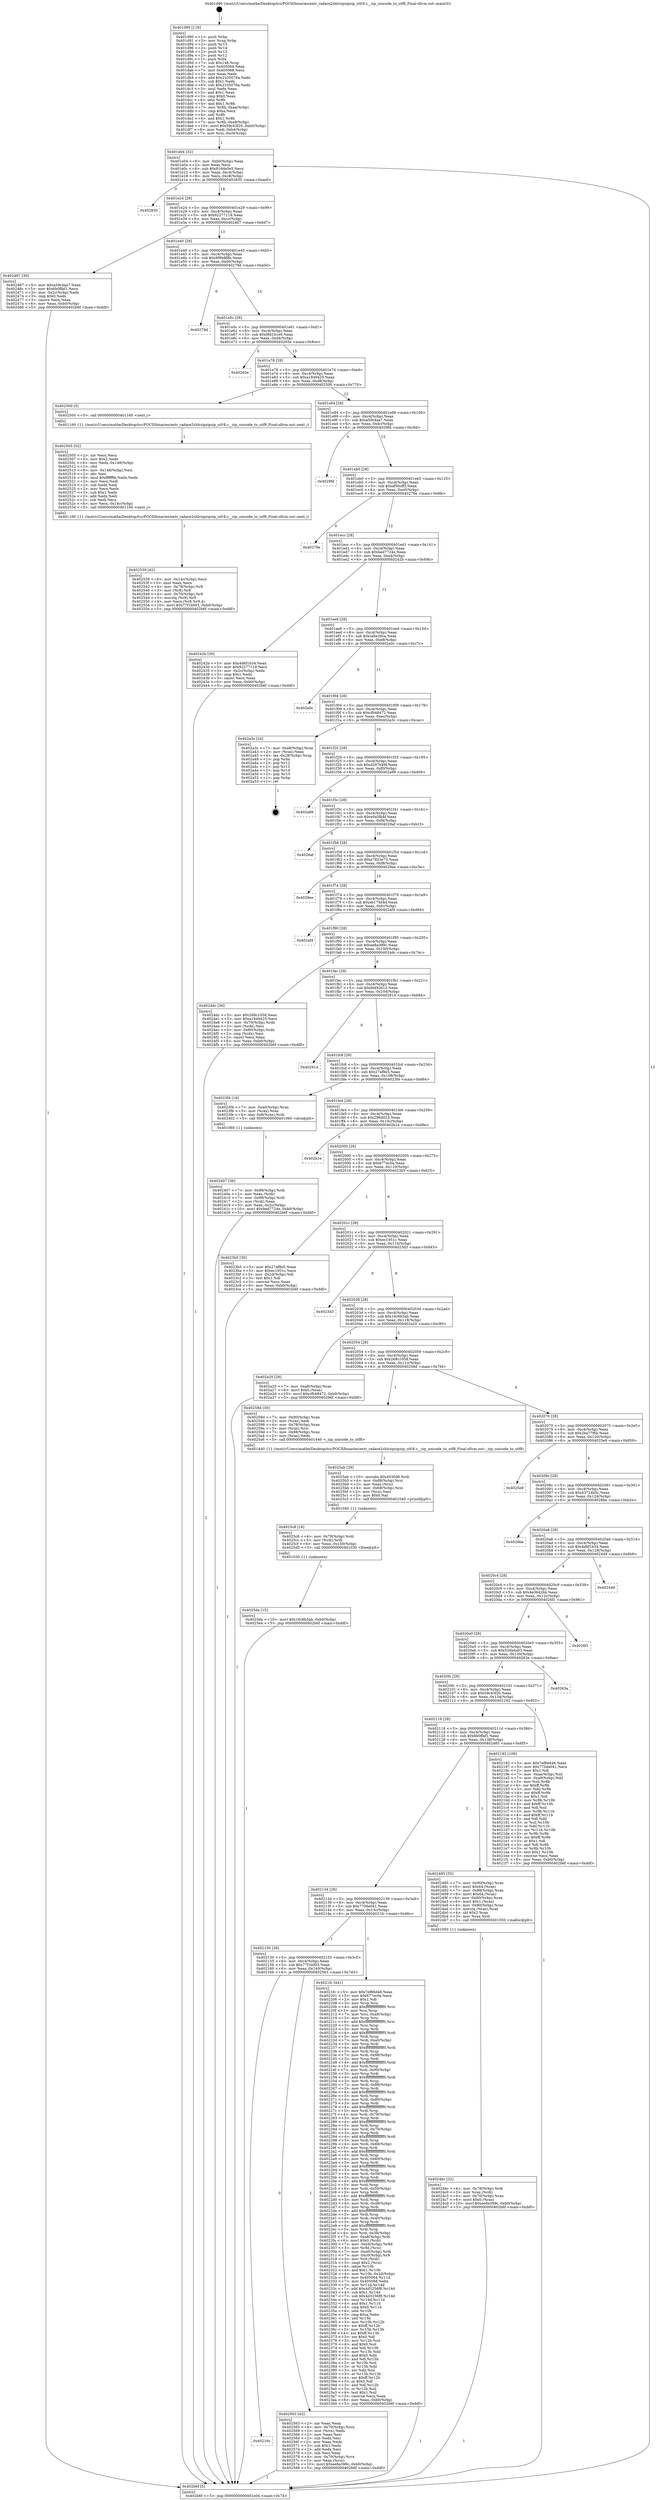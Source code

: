 digraph "0x401d90" {
  label = "0x401d90 (/mnt/c/Users/mathe/Desktop/tcc/POCII/binaries/extr_radare2shlrzipzipzip_utf-8.c__zip_unicode_to_utf8_Final-ollvm.out::main(0))"
  labelloc = "t"
  node[shape=record]

  Entry [label="",width=0.3,height=0.3,shape=circle,fillcolor=black,style=filled]
  "0x401e04" [label="{
     0x401e04 [32]\l
     | [instrs]\l
     &nbsp;&nbsp;0x401e04 \<+6\>: mov -0xb0(%rbp),%eax\l
     &nbsp;&nbsp;0x401e0a \<+2\>: mov %eax,%ecx\l
     &nbsp;&nbsp;0x401e0c \<+6\>: sub $0x816de5e5,%ecx\l
     &nbsp;&nbsp;0x401e12 \<+6\>: mov %eax,-0xc4(%rbp)\l
     &nbsp;&nbsp;0x401e18 \<+6\>: mov %ecx,-0xc8(%rbp)\l
     &nbsp;&nbsp;0x401e1e \<+6\>: je 0000000000402830 \<main+0xaa0\>\l
  }"]
  "0x402830" [label="{
     0x402830\l
  }", style=dashed]
  "0x401e24" [label="{
     0x401e24 [28]\l
     | [instrs]\l
     &nbsp;&nbsp;0x401e24 \<+5\>: jmp 0000000000401e29 \<main+0x99\>\l
     &nbsp;&nbsp;0x401e29 \<+6\>: mov -0xc4(%rbp),%eax\l
     &nbsp;&nbsp;0x401e2f \<+5\>: sub $0x92277119,%eax\l
     &nbsp;&nbsp;0x401e34 \<+6\>: mov %eax,-0xcc(%rbp)\l
     &nbsp;&nbsp;0x401e3a \<+6\>: je 0000000000402467 \<main+0x6d7\>\l
  }"]
  Exit [label="",width=0.3,height=0.3,shape=circle,fillcolor=black,style=filled,peripheries=2]
  "0x402467" [label="{
     0x402467 [30]\l
     | [instrs]\l
     &nbsp;&nbsp;0x402467 \<+5\>: mov $0xa59c4aa7,%eax\l
     &nbsp;&nbsp;0x40246c \<+5\>: mov $0x6b0ffaf1,%ecx\l
     &nbsp;&nbsp;0x402471 \<+3\>: mov -0x2c(%rbp),%edx\l
     &nbsp;&nbsp;0x402474 \<+3\>: cmp $0x0,%edx\l
     &nbsp;&nbsp;0x402477 \<+3\>: cmove %ecx,%eax\l
     &nbsp;&nbsp;0x40247a \<+6\>: mov %eax,-0xb0(%rbp)\l
     &nbsp;&nbsp;0x402480 \<+5\>: jmp 0000000000402b6f \<main+0xddf\>\l
  }"]
  "0x401e40" [label="{
     0x401e40 [28]\l
     | [instrs]\l
     &nbsp;&nbsp;0x401e40 \<+5\>: jmp 0000000000401e45 \<main+0xb5\>\l
     &nbsp;&nbsp;0x401e45 \<+6\>: mov -0xc4(%rbp),%eax\l
     &nbsp;&nbsp;0x401e4b \<+5\>: sub $0x9f9b8f8b,%eax\l
     &nbsp;&nbsp;0x401e50 \<+6\>: mov %eax,-0xd0(%rbp)\l
     &nbsp;&nbsp;0x401e56 \<+6\>: je 000000000040279d \<main+0xa0d\>\l
  }"]
  "0x4025da" [label="{
     0x4025da [15]\l
     | [instrs]\l
     &nbsp;&nbsp;0x4025da \<+10\>: movl $0x16c6b5ab,-0xb0(%rbp)\l
     &nbsp;&nbsp;0x4025e4 \<+5\>: jmp 0000000000402b6f \<main+0xddf\>\l
  }"]
  "0x40279d" [label="{
     0x40279d\l
  }", style=dashed]
  "0x401e5c" [label="{
     0x401e5c [28]\l
     | [instrs]\l
     &nbsp;&nbsp;0x401e5c \<+5\>: jmp 0000000000401e61 \<main+0xd1\>\l
     &nbsp;&nbsp;0x401e61 \<+6\>: mov -0xc4(%rbp),%eax\l
     &nbsp;&nbsp;0x401e67 \<+5\>: sub $0x9fd1b1e0,%eax\l
     &nbsp;&nbsp;0x401e6c \<+6\>: mov %eax,-0xd4(%rbp)\l
     &nbsp;&nbsp;0x401e72 \<+6\>: je 000000000040265e \<main+0x8ce\>\l
  }"]
  "0x4025c8" [label="{
     0x4025c8 [18]\l
     | [instrs]\l
     &nbsp;&nbsp;0x4025c8 \<+4\>: mov -0x78(%rbp),%rdi\l
     &nbsp;&nbsp;0x4025cc \<+3\>: mov (%rdi),%rdi\l
     &nbsp;&nbsp;0x4025cf \<+6\>: mov %eax,-0x150(%rbp)\l
     &nbsp;&nbsp;0x4025d5 \<+5\>: call 0000000000401030 \<free@plt\>\l
     | [calls]\l
     &nbsp;&nbsp;0x401030 \{1\} (unknown)\l
  }"]
  "0x40265e" [label="{
     0x40265e\l
  }", style=dashed]
  "0x401e78" [label="{
     0x401e78 [28]\l
     | [instrs]\l
     &nbsp;&nbsp;0x401e78 \<+5\>: jmp 0000000000401e7d \<main+0xed\>\l
     &nbsp;&nbsp;0x401e7d \<+6\>: mov -0xc4(%rbp),%eax\l
     &nbsp;&nbsp;0x401e83 \<+5\>: sub $0xa1849425,%eax\l
     &nbsp;&nbsp;0x401e88 \<+6\>: mov %eax,-0xd8(%rbp)\l
     &nbsp;&nbsp;0x401e8e \<+6\>: je 0000000000402500 \<main+0x770\>\l
  }"]
  "0x4025ab" [label="{
     0x4025ab [29]\l
     | [instrs]\l
     &nbsp;&nbsp;0x4025ab \<+10\>: movabs $0x4030d6,%rdi\l
     &nbsp;&nbsp;0x4025b5 \<+4\>: mov -0x68(%rbp),%rsi\l
     &nbsp;&nbsp;0x4025b9 \<+2\>: mov %eax,(%rsi)\l
     &nbsp;&nbsp;0x4025bb \<+4\>: mov -0x68(%rbp),%rsi\l
     &nbsp;&nbsp;0x4025bf \<+2\>: mov (%rsi),%esi\l
     &nbsp;&nbsp;0x4025c1 \<+2\>: mov $0x0,%al\l
     &nbsp;&nbsp;0x4025c3 \<+5\>: call 0000000000401040 \<printf@plt\>\l
     | [calls]\l
     &nbsp;&nbsp;0x401040 \{1\} (unknown)\l
  }"]
  "0x402500" [label="{
     0x402500 [5]\l
     | [instrs]\l
     &nbsp;&nbsp;0x402500 \<+5\>: call 0000000000401160 \<next_i\>\l
     | [calls]\l
     &nbsp;&nbsp;0x401160 \{1\} (/mnt/c/Users/mathe/Desktop/tcc/POCII/binaries/extr_radare2shlrzipzipzip_utf-8.c__zip_unicode_to_utf8_Final-ollvm.out::next_i)\l
  }"]
  "0x401e94" [label="{
     0x401e94 [28]\l
     | [instrs]\l
     &nbsp;&nbsp;0x401e94 \<+5\>: jmp 0000000000401e99 \<main+0x109\>\l
     &nbsp;&nbsp;0x401e99 \<+6\>: mov -0xc4(%rbp),%eax\l
     &nbsp;&nbsp;0x401e9f \<+5\>: sub $0xa59c4aa7,%eax\l
     &nbsp;&nbsp;0x401ea4 \<+6\>: mov %eax,-0xdc(%rbp)\l
     &nbsp;&nbsp;0x401eaa \<+6\>: je 00000000004029fd \<main+0xc6d\>\l
  }"]
  "0x40216c" [label="{
     0x40216c\l
  }", style=dashed]
  "0x4029fd" [label="{
     0x4029fd\l
  }", style=dashed]
  "0x401eb0" [label="{
     0x401eb0 [28]\l
     | [instrs]\l
     &nbsp;&nbsp;0x401eb0 \<+5\>: jmp 0000000000401eb5 \<main+0x125\>\l
     &nbsp;&nbsp;0x401eb5 \<+6\>: mov -0xc4(%rbp),%eax\l
     &nbsp;&nbsp;0x401ebb \<+5\>: sub $0xaf5bcff3,%eax\l
     &nbsp;&nbsp;0x401ec0 \<+6\>: mov %eax,-0xe0(%rbp)\l
     &nbsp;&nbsp;0x401ec6 \<+6\>: je 000000000040278e \<main+0x9fe\>\l
  }"]
  "0x402563" [label="{
     0x402563 [42]\l
     | [instrs]\l
     &nbsp;&nbsp;0x402563 \<+2\>: xor %eax,%eax\l
     &nbsp;&nbsp;0x402565 \<+4\>: mov -0x70(%rbp),%rcx\l
     &nbsp;&nbsp;0x402569 \<+2\>: mov (%rcx),%edx\l
     &nbsp;&nbsp;0x40256b \<+2\>: mov %eax,%esi\l
     &nbsp;&nbsp;0x40256d \<+2\>: sub %edx,%esi\l
     &nbsp;&nbsp;0x40256f \<+2\>: mov %eax,%edx\l
     &nbsp;&nbsp;0x402571 \<+3\>: sub $0x1,%edx\l
     &nbsp;&nbsp;0x402574 \<+2\>: add %edx,%esi\l
     &nbsp;&nbsp;0x402576 \<+2\>: sub %esi,%eax\l
     &nbsp;&nbsp;0x402578 \<+4\>: mov -0x70(%rbp),%rcx\l
     &nbsp;&nbsp;0x40257c \<+2\>: mov %eax,(%rcx)\l
     &nbsp;&nbsp;0x40257e \<+10\>: movl $0xee8a399c,-0xb0(%rbp)\l
     &nbsp;&nbsp;0x402588 \<+5\>: jmp 0000000000402b6f \<main+0xddf\>\l
  }"]
  "0x40278e" [label="{
     0x40278e\l
  }", style=dashed]
  "0x401ecc" [label="{
     0x401ecc [28]\l
     | [instrs]\l
     &nbsp;&nbsp;0x401ecc \<+5\>: jmp 0000000000401ed1 \<main+0x141\>\l
     &nbsp;&nbsp;0x401ed1 \<+6\>: mov -0xc4(%rbp),%eax\l
     &nbsp;&nbsp;0x401ed7 \<+5\>: sub $0xbed7724e,%eax\l
     &nbsp;&nbsp;0x401edc \<+6\>: mov %eax,-0xe4(%rbp)\l
     &nbsp;&nbsp;0x401ee2 \<+6\>: je 000000000040242b \<main+0x69b\>\l
  }"]
  "0x402539" [label="{
     0x402539 [42]\l
     | [instrs]\l
     &nbsp;&nbsp;0x402539 \<+6\>: mov -0x14c(%rbp),%ecx\l
     &nbsp;&nbsp;0x40253f \<+3\>: imul %eax,%ecx\l
     &nbsp;&nbsp;0x402542 \<+4\>: mov -0x78(%rbp),%r8\l
     &nbsp;&nbsp;0x402546 \<+3\>: mov (%r8),%r8\l
     &nbsp;&nbsp;0x402549 \<+4\>: mov -0x70(%rbp),%r9\l
     &nbsp;&nbsp;0x40254d \<+3\>: movslq (%r9),%r9\l
     &nbsp;&nbsp;0x402550 \<+4\>: mov %ecx,(%r8,%r9,4)\l
     &nbsp;&nbsp;0x402554 \<+10\>: movl $0x77f1b003,-0xb0(%rbp)\l
     &nbsp;&nbsp;0x40255e \<+5\>: jmp 0000000000402b6f \<main+0xddf\>\l
  }"]
  "0x40242b" [label="{
     0x40242b [30]\l
     | [instrs]\l
     &nbsp;&nbsp;0x40242b \<+5\>: mov $0x4d6f1b34,%eax\l
     &nbsp;&nbsp;0x402430 \<+5\>: mov $0x92277119,%ecx\l
     &nbsp;&nbsp;0x402435 \<+3\>: mov -0x2c(%rbp),%edx\l
     &nbsp;&nbsp;0x402438 \<+3\>: cmp $0x1,%edx\l
     &nbsp;&nbsp;0x40243b \<+3\>: cmovl %ecx,%eax\l
     &nbsp;&nbsp;0x40243e \<+6\>: mov %eax,-0xb0(%rbp)\l
     &nbsp;&nbsp;0x402444 \<+5\>: jmp 0000000000402b6f \<main+0xddf\>\l
  }"]
  "0x401ee8" [label="{
     0x401ee8 [28]\l
     | [instrs]\l
     &nbsp;&nbsp;0x401ee8 \<+5\>: jmp 0000000000401eed \<main+0x15d\>\l
     &nbsp;&nbsp;0x401eed \<+6\>: mov -0xc4(%rbp),%eax\l
     &nbsp;&nbsp;0x401ef3 \<+5\>: sub $0xca6e29ca,%eax\l
     &nbsp;&nbsp;0x401ef8 \<+6\>: mov %eax,-0xe8(%rbp)\l
     &nbsp;&nbsp;0x401efe \<+6\>: je 0000000000402a0c \<main+0xc7c\>\l
  }"]
  "0x402505" [label="{
     0x402505 [52]\l
     | [instrs]\l
     &nbsp;&nbsp;0x402505 \<+2\>: xor %ecx,%ecx\l
     &nbsp;&nbsp;0x402507 \<+5\>: mov $0x2,%edx\l
     &nbsp;&nbsp;0x40250c \<+6\>: mov %edx,-0x148(%rbp)\l
     &nbsp;&nbsp;0x402512 \<+1\>: cltd\l
     &nbsp;&nbsp;0x402513 \<+6\>: mov -0x148(%rbp),%esi\l
     &nbsp;&nbsp;0x402519 \<+2\>: idiv %esi\l
     &nbsp;&nbsp;0x40251b \<+6\>: imul $0xfffffffe,%edx,%edx\l
     &nbsp;&nbsp;0x402521 \<+2\>: mov %ecx,%edi\l
     &nbsp;&nbsp;0x402523 \<+2\>: sub %edx,%edi\l
     &nbsp;&nbsp;0x402525 \<+2\>: mov %ecx,%edx\l
     &nbsp;&nbsp;0x402527 \<+3\>: sub $0x1,%edx\l
     &nbsp;&nbsp;0x40252a \<+2\>: add %edx,%edi\l
     &nbsp;&nbsp;0x40252c \<+2\>: sub %edi,%ecx\l
     &nbsp;&nbsp;0x40252e \<+6\>: mov %ecx,-0x14c(%rbp)\l
     &nbsp;&nbsp;0x402534 \<+5\>: call 0000000000401160 \<next_i\>\l
     | [calls]\l
     &nbsp;&nbsp;0x401160 \{1\} (/mnt/c/Users/mathe/Desktop/tcc/POCII/binaries/extr_radare2shlrzipzipzip_utf-8.c__zip_unicode_to_utf8_Final-ollvm.out::next_i)\l
  }"]
  "0x402a0c" [label="{
     0x402a0c\l
  }", style=dashed]
  "0x401f04" [label="{
     0x401f04 [28]\l
     | [instrs]\l
     &nbsp;&nbsp;0x401f04 \<+5\>: jmp 0000000000401f09 \<main+0x179\>\l
     &nbsp;&nbsp;0x401f09 \<+6\>: mov -0xc4(%rbp),%eax\l
     &nbsp;&nbsp;0x401f0f \<+5\>: sub $0xcfb48472,%eax\l
     &nbsp;&nbsp;0x401f14 \<+6\>: mov %eax,-0xec(%rbp)\l
     &nbsp;&nbsp;0x401f1a \<+6\>: je 0000000000402a3c \<main+0xcac\>\l
  }"]
  "0x4024bc" [label="{
     0x4024bc [32]\l
     | [instrs]\l
     &nbsp;&nbsp;0x4024bc \<+4\>: mov -0x78(%rbp),%rdi\l
     &nbsp;&nbsp;0x4024c0 \<+3\>: mov %rax,(%rdi)\l
     &nbsp;&nbsp;0x4024c3 \<+4\>: mov -0x70(%rbp),%rax\l
     &nbsp;&nbsp;0x4024c7 \<+6\>: movl $0x0,(%rax)\l
     &nbsp;&nbsp;0x4024cd \<+10\>: movl $0xee8a399c,-0xb0(%rbp)\l
     &nbsp;&nbsp;0x4024d7 \<+5\>: jmp 0000000000402b6f \<main+0xddf\>\l
  }"]
  "0x402a3c" [label="{
     0x402a3c [24]\l
     | [instrs]\l
     &nbsp;&nbsp;0x402a3c \<+7\>: mov -0xa8(%rbp),%rax\l
     &nbsp;&nbsp;0x402a43 \<+2\>: mov (%rax),%eax\l
     &nbsp;&nbsp;0x402a45 \<+4\>: lea -0x28(%rbp),%rsp\l
     &nbsp;&nbsp;0x402a49 \<+1\>: pop %rbx\l
     &nbsp;&nbsp;0x402a4a \<+2\>: pop %r12\l
     &nbsp;&nbsp;0x402a4c \<+2\>: pop %r13\l
     &nbsp;&nbsp;0x402a4e \<+2\>: pop %r14\l
     &nbsp;&nbsp;0x402a50 \<+2\>: pop %r15\l
     &nbsp;&nbsp;0x402a52 \<+1\>: pop %rbp\l
     &nbsp;&nbsp;0x402a53 \<+1\>: ret\l
  }"]
  "0x401f20" [label="{
     0x401f20 [28]\l
     | [instrs]\l
     &nbsp;&nbsp;0x401f20 \<+5\>: jmp 0000000000401f25 \<main+0x195\>\l
     &nbsp;&nbsp;0x401f25 \<+6\>: mov -0xc4(%rbp),%eax\l
     &nbsp;&nbsp;0x401f2b \<+5\>: sub $0xd297b49f,%eax\l
     &nbsp;&nbsp;0x401f30 \<+6\>: mov %eax,-0xf0(%rbp)\l
     &nbsp;&nbsp;0x401f36 \<+6\>: je 0000000000402a99 \<main+0xd09\>\l
  }"]
  "0x402407" [label="{
     0x402407 [36]\l
     | [instrs]\l
     &nbsp;&nbsp;0x402407 \<+7\>: mov -0x98(%rbp),%rdi\l
     &nbsp;&nbsp;0x40240e \<+2\>: mov %eax,(%rdi)\l
     &nbsp;&nbsp;0x402410 \<+7\>: mov -0x98(%rbp),%rdi\l
     &nbsp;&nbsp;0x402417 \<+2\>: mov (%rdi),%eax\l
     &nbsp;&nbsp;0x402419 \<+3\>: mov %eax,-0x2c(%rbp)\l
     &nbsp;&nbsp;0x40241c \<+10\>: movl $0xbed7724e,-0xb0(%rbp)\l
     &nbsp;&nbsp;0x402426 \<+5\>: jmp 0000000000402b6f \<main+0xddf\>\l
  }"]
  "0x402a99" [label="{
     0x402a99\l
  }", style=dashed]
  "0x401f3c" [label="{
     0x401f3c [28]\l
     | [instrs]\l
     &nbsp;&nbsp;0x401f3c \<+5\>: jmp 0000000000401f41 \<main+0x1b1\>\l
     &nbsp;&nbsp;0x401f41 \<+6\>: mov -0xc4(%rbp),%eax\l
     &nbsp;&nbsp;0x401f47 \<+5\>: sub $0xe0a5fb4f,%eax\l
     &nbsp;&nbsp;0x401f4c \<+6\>: mov %eax,-0xf4(%rbp)\l
     &nbsp;&nbsp;0x401f52 \<+6\>: je 00000000004028af \<main+0xb1f\>\l
  }"]
  "0x402150" [label="{
     0x402150 [28]\l
     | [instrs]\l
     &nbsp;&nbsp;0x402150 \<+5\>: jmp 0000000000402155 \<main+0x3c5\>\l
     &nbsp;&nbsp;0x402155 \<+6\>: mov -0xc4(%rbp),%eax\l
     &nbsp;&nbsp;0x40215b \<+5\>: sub $0x77f1b003,%eax\l
     &nbsp;&nbsp;0x402160 \<+6\>: mov %eax,-0x140(%rbp)\l
     &nbsp;&nbsp;0x402166 \<+6\>: je 0000000000402563 \<main+0x7d3\>\l
  }"]
  "0x4028af" [label="{
     0x4028af\l
  }", style=dashed]
  "0x401f58" [label="{
     0x401f58 [28]\l
     | [instrs]\l
     &nbsp;&nbsp;0x401f58 \<+5\>: jmp 0000000000401f5d \<main+0x1cd\>\l
     &nbsp;&nbsp;0x401f5d \<+6\>: mov -0xc4(%rbp),%eax\l
     &nbsp;&nbsp;0x401f63 \<+5\>: sub $0xe7823e73,%eax\l
     &nbsp;&nbsp;0x401f68 \<+6\>: mov %eax,-0xf8(%rbp)\l
     &nbsp;&nbsp;0x401f6e \<+6\>: je 00000000004029ee \<main+0xc5e\>\l
  }"]
  "0x4021fc" [label="{
     0x4021fc [441]\l
     | [instrs]\l
     &nbsp;&nbsp;0x4021fc \<+5\>: mov $0x7ef86d46,%eax\l
     &nbsp;&nbsp;0x402201 \<+5\>: mov $0x677ec0a,%ecx\l
     &nbsp;&nbsp;0x402206 \<+2\>: mov $0x1,%dl\l
     &nbsp;&nbsp;0x402208 \<+3\>: mov %rsp,%rsi\l
     &nbsp;&nbsp;0x40220b \<+4\>: add $0xfffffffffffffff0,%rsi\l
     &nbsp;&nbsp;0x40220f \<+3\>: mov %rsi,%rsp\l
     &nbsp;&nbsp;0x402212 \<+7\>: mov %rsi,-0xa8(%rbp)\l
     &nbsp;&nbsp;0x402219 \<+3\>: mov %rsp,%rsi\l
     &nbsp;&nbsp;0x40221c \<+4\>: add $0xfffffffffffffff0,%rsi\l
     &nbsp;&nbsp;0x402220 \<+3\>: mov %rsi,%rsp\l
     &nbsp;&nbsp;0x402223 \<+3\>: mov %rsp,%rdi\l
     &nbsp;&nbsp;0x402226 \<+4\>: add $0xfffffffffffffff0,%rdi\l
     &nbsp;&nbsp;0x40222a \<+3\>: mov %rdi,%rsp\l
     &nbsp;&nbsp;0x40222d \<+7\>: mov %rdi,-0xa0(%rbp)\l
     &nbsp;&nbsp;0x402234 \<+3\>: mov %rsp,%rdi\l
     &nbsp;&nbsp;0x402237 \<+4\>: add $0xfffffffffffffff0,%rdi\l
     &nbsp;&nbsp;0x40223b \<+3\>: mov %rdi,%rsp\l
     &nbsp;&nbsp;0x40223e \<+7\>: mov %rdi,-0x98(%rbp)\l
     &nbsp;&nbsp;0x402245 \<+3\>: mov %rsp,%rdi\l
     &nbsp;&nbsp;0x402248 \<+4\>: add $0xfffffffffffffff0,%rdi\l
     &nbsp;&nbsp;0x40224c \<+3\>: mov %rdi,%rsp\l
     &nbsp;&nbsp;0x40224f \<+7\>: mov %rdi,-0x90(%rbp)\l
     &nbsp;&nbsp;0x402256 \<+3\>: mov %rsp,%rdi\l
     &nbsp;&nbsp;0x402259 \<+4\>: add $0xfffffffffffffff0,%rdi\l
     &nbsp;&nbsp;0x40225d \<+3\>: mov %rdi,%rsp\l
     &nbsp;&nbsp;0x402260 \<+7\>: mov %rdi,-0x88(%rbp)\l
     &nbsp;&nbsp;0x402267 \<+3\>: mov %rsp,%rdi\l
     &nbsp;&nbsp;0x40226a \<+4\>: add $0xfffffffffffffff0,%rdi\l
     &nbsp;&nbsp;0x40226e \<+3\>: mov %rdi,%rsp\l
     &nbsp;&nbsp;0x402271 \<+4\>: mov %rdi,-0x80(%rbp)\l
     &nbsp;&nbsp;0x402275 \<+3\>: mov %rsp,%rdi\l
     &nbsp;&nbsp;0x402278 \<+4\>: add $0xfffffffffffffff0,%rdi\l
     &nbsp;&nbsp;0x40227c \<+3\>: mov %rdi,%rsp\l
     &nbsp;&nbsp;0x40227f \<+4\>: mov %rdi,-0x78(%rbp)\l
     &nbsp;&nbsp;0x402283 \<+3\>: mov %rsp,%rdi\l
     &nbsp;&nbsp;0x402286 \<+4\>: add $0xfffffffffffffff0,%rdi\l
     &nbsp;&nbsp;0x40228a \<+3\>: mov %rdi,%rsp\l
     &nbsp;&nbsp;0x40228d \<+4\>: mov %rdi,-0x70(%rbp)\l
     &nbsp;&nbsp;0x402291 \<+3\>: mov %rsp,%rdi\l
     &nbsp;&nbsp;0x402294 \<+4\>: add $0xfffffffffffffff0,%rdi\l
     &nbsp;&nbsp;0x402298 \<+3\>: mov %rdi,%rsp\l
     &nbsp;&nbsp;0x40229b \<+4\>: mov %rdi,-0x68(%rbp)\l
     &nbsp;&nbsp;0x40229f \<+3\>: mov %rsp,%rdi\l
     &nbsp;&nbsp;0x4022a2 \<+4\>: add $0xfffffffffffffff0,%rdi\l
     &nbsp;&nbsp;0x4022a6 \<+3\>: mov %rdi,%rsp\l
     &nbsp;&nbsp;0x4022a9 \<+4\>: mov %rdi,-0x60(%rbp)\l
     &nbsp;&nbsp;0x4022ad \<+3\>: mov %rsp,%rdi\l
     &nbsp;&nbsp;0x4022b0 \<+4\>: add $0xfffffffffffffff0,%rdi\l
     &nbsp;&nbsp;0x4022b4 \<+3\>: mov %rdi,%rsp\l
     &nbsp;&nbsp;0x4022b7 \<+4\>: mov %rdi,-0x58(%rbp)\l
     &nbsp;&nbsp;0x4022bb \<+3\>: mov %rsp,%rdi\l
     &nbsp;&nbsp;0x4022be \<+4\>: add $0xfffffffffffffff0,%rdi\l
     &nbsp;&nbsp;0x4022c2 \<+3\>: mov %rdi,%rsp\l
     &nbsp;&nbsp;0x4022c5 \<+4\>: mov %rdi,-0x50(%rbp)\l
     &nbsp;&nbsp;0x4022c9 \<+3\>: mov %rsp,%rdi\l
     &nbsp;&nbsp;0x4022cc \<+4\>: add $0xfffffffffffffff0,%rdi\l
     &nbsp;&nbsp;0x4022d0 \<+3\>: mov %rdi,%rsp\l
     &nbsp;&nbsp;0x4022d3 \<+4\>: mov %rdi,-0x48(%rbp)\l
     &nbsp;&nbsp;0x4022d7 \<+3\>: mov %rsp,%rdi\l
     &nbsp;&nbsp;0x4022da \<+4\>: add $0xfffffffffffffff0,%rdi\l
     &nbsp;&nbsp;0x4022de \<+3\>: mov %rdi,%rsp\l
     &nbsp;&nbsp;0x4022e1 \<+4\>: mov %rdi,-0x40(%rbp)\l
     &nbsp;&nbsp;0x4022e5 \<+3\>: mov %rsp,%rdi\l
     &nbsp;&nbsp;0x4022e8 \<+4\>: add $0xfffffffffffffff0,%rdi\l
     &nbsp;&nbsp;0x4022ec \<+3\>: mov %rdi,%rsp\l
     &nbsp;&nbsp;0x4022ef \<+4\>: mov %rdi,-0x38(%rbp)\l
     &nbsp;&nbsp;0x4022f3 \<+7\>: mov -0xa8(%rbp),%rdi\l
     &nbsp;&nbsp;0x4022fa \<+6\>: movl $0x0,(%rdi)\l
     &nbsp;&nbsp;0x402300 \<+7\>: mov -0xb4(%rbp),%r8d\l
     &nbsp;&nbsp;0x402307 \<+3\>: mov %r8d,(%rsi)\l
     &nbsp;&nbsp;0x40230a \<+7\>: mov -0xa0(%rbp),%rdi\l
     &nbsp;&nbsp;0x402311 \<+7\>: mov -0xc0(%rbp),%r9\l
     &nbsp;&nbsp;0x402318 \<+3\>: mov %r9,(%rdi)\l
     &nbsp;&nbsp;0x40231b \<+3\>: cmpl $0x2,(%rsi)\l
     &nbsp;&nbsp;0x40231e \<+4\>: setne %r10b\l
     &nbsp;&nbsp;0x402322 \<+4\>: and $0x1,%r10b\l
     &nbsp;&nbsp;0x402326 \<+4\>: mov %r10b,-0x2d(%rbp)\l
     &nbsp;&nbsp;0x40232a \<+8\>: mov 0x405064,%r11d\l
     &nbsp;&nbsp;0x402332 \<+7\>: mov 0x405068,%ebx\l
     &nbsp;&nbsp;0x402339 \<+3\>: mov %r11d,%r14d\l
     &nbsp;&nbsp;0x40233c \<+7\>: add $0x4d3256f8,%r14d\l
     &nbsp;&nbsp;0x402343 \<+4\>: sub $0x1,%r14d\l
     &nbsp;&nbsp;0x402347 \<+7\>: sub $0x4d3256f8,%r14d\l
     &nbsp;&nbsp;0x40234e \<+4\>: imul %r14d,%r11d\l
     &nbsp;&nbsp;0x402352 \<+4\>: and $0x1,%r11d\l
     &nbsp;&nbsp;0x402356 \<+4\>: cmp $0x0,%r11d\l
     &nbsp;&nbsp;0x40235a \<+4\>: sete %r10b\l
     &nbsp;&nbsp;0x40235e \<+3\>: cmp $0xa,%ebx\l
     &nbsp;&nbsp;0x402361 \<+4\>: setl %r15b\l
     &nbsp;&nbsp;0x402365 \<+3\>: mov %r10b,%r12b\l
     &nbsp;&nbsp;0x402368 \<+4\>: xor $0xff,%r12b\l
     &nbsp;&nbsp;0x40236c \<+3\>: mov %r15b,%r13b\l
     &nbsp;&nbsp;0x40236f \<+4\>: xor $0xff,%r13b\l
     &nbsp;&nbsp;0x402373 \<+3\>: xor $0x0,%dl\l
     &nbsp;&nbsp;0x402376 \<+3\>: mov %r12b,%sil\l
     &nbsp;&nbsp;0x402379 \<+4\>: and $0x0,%sil\l
     &nbsp;&nbsp;0x40237d \<+3\>: and %dl,%r10b\l
     &nbsp;&nbsp;0x402380 \<+3\>: mov %r13b,%dil\l
     &nbsp;&nbsp;0x402383 \<+4\>: and $0x0,%dil\l
     &nbsp;&nbsp;0x402387 \<+3\>: and %dl,%r15b\l
     &nbsp;&nbsp;0x40238a \<+3\>: or %r10b,%sil\l
     &nbsp;&nbsp;0x40238d \<+3\>: or %r15b,%dil\l
     &nbsp;&nbsp;0x402390 \<+3\>: xor %dil,%sil\l
     &nbsp;&nbsp;0x402393 \<+3\>: or %r13b,%r12b\l
     &nbsp;&nbsp;0x402396 \<+4\>: xor $0xff,%r12b\l
     &nbsp;&nbsp;0x40239a \<+3\>: or $0x0,%dl\l
     &nbsp;&nbsp;0x40239d \<+3\>: and %dl,%r12b\l
     &nbsp;&nbsp;0x4023a0 \<+3\>: or %r12b,%sil\l
     &nbsp;&nbsp;0x4023a3 \<+4\>: test $0x1,%sil\l
     &nbsp;&nbsp;0x4023a7 \<+3\>: cmovne %ecx,%eax\l
     &nbsp;&nbsp;0x4023aa \<+6\>: mov %eax,-0xb0(%rbp)\l
     &nbsp;&nbsp;0x4023b0 \<+5\>: jmp 0000000000402b6f \<main+0xddf\>\l
  }"]
  "0x4029ee" [label="{
     0x4029ee\l
  }", style=dashed]
  "0x401f74" [label="{
     0x401f74 [28]\l
     | [instrs]\l
     &nbsp;&nbsp;0x401f74 \<+5\>: jmp 0000000000401f79 \<main+0x1e9\>\l
     &nbsp;&nbsp;0x401f79 \<+6\>: mov -0xc4(%rbp),%eax\l
     &nbsp;&nbsp;0x401f7f \<+5\>: sub $0xeb175d4d,%eax\l
     &nbsp;&nbsp;0x401f84 \<+6\>: mov %eax,-0xfc(%rbp)\l
     &nbsp;&nbsp;0x401f8a \<+6\>: je 0000000000402af4 \<main+0xd64\>\l
  }"]
  "0x402134" [label="{
     0x402134 [28]\l
     | [instrs]\l
     &nbsp;&nbsp;0x402134 \<+5\>: jmp 0000000000402139 \<main+0x3a9\>\l
     &nbsp;&nbsp;0x402139 \<+6\>: mov -0xc4(%rbp),%eax\l
     &nbsp;&nbsp;0x40213f \<+5\>: sub $0x770de041,%eax\l
     &nbsp;&nbsp;0x402144 \<+6\>: mov %eax,-0x13c(%rbp)\l
     &nbsp;&nbsp;0x40214a \<+6\>: je 00000000004021fc \<main+0x46c\>\l
  }"]
  "0x402af4" [label="{
     0x402af4\l
  }", style=dashed]
  "0x401f90" [label="{
     0x401f90 [28]\l
     | [instrs]\l
     &nbsp;&nbsp;0x401f90 \<+5\>: jmp 0000000000401f95 \<main+0x205\>\l
     &nbsp;&nbsp;0x401f95 \<+6\>: mov -0xc4(%rbp),%eax\l
     &nbsp;&nbsp;0x401f9b \<+5\>: sub $0xee8a399c,%eax\l
     &nbsp;&nbsp;0x401fa0 \<+6\>: mov %eax,-0x100(%rbp)\l
     &nbsp;&nbsp;0x401fa6 \<+6\>: je 00000000004024dc \<main+0x74c\>\l
  }"]
  "0x402485" [label="{
     0x402485 [55]\l
     | [instrs]\l
     &nbsp;&nbsp;0x402485 \<+7\>: mov -0x90(%rbp),%rax\l
     &nbsp;&nbsp;0x40248c \<+6\>: movl $0x64,(%rax)\l
     &nbsp;&nbsp;0x402492 \<+7\>: mov -0x88(%rbp),%rax\l
     &nbsp;&nbsp;0x402499 \<+6\>: movl $0x64,(%rax)\l
     &nbsp;&nbsp;0x40249f \<+4\>: mov -0x80(%rbp),%rax\l
     &nbsp;&nbsp;0x4024a3 \<+6\>: movl $0x1,(%rax)\l
     &nbsp;&nbsp;0x4024a9 \<+4\>: mov -0x80(%rbp),%rax\l
     &nbsp;&nbsp;0x4024ad \<+3\>: movslq (%rax),%rax\l
     &nbsp;&nbsp;0x4024b0 \<+4\>: shl $0x2,%rax\l
     &nbsp;&nbsp;0x4024b4 \<+3\>: mov %rax,%rdi\l
     &nbsp;&nbsp;0x4024b7 \<+5\>: call 0000000000401050 \<malloc@plt\>\l
     | [calls]\l
     &nbsp;&nbsp;0x401050 \{1\} (unknown)\l
  }"]
  "0x4024dc" [label="{
     0x4024dc [36]\l
     | [instrs]\l
     &nbsp;&nbsp;0x4024dc \<+5\>: mov $0x268c1058,%eax\l
     &nbsp;&nbsp;0x4024e1 \<+5\>: mov $0xa1849425,%ecx\l
     &nbsp;&nbsp;0x4024e6 \<+4\>: mov -0x70(%rbp),%rdx\l
     &nbsp;&nbsp;0x4024ea \<+2\>: mov (%rdx),%esi\l
     &nbsp;&nbsp;0x4024ec \<+4\>: mov -0x80(%rbp),%rdx\l
     &nbsp;&nbsp;0x4024f0 \<+2\>: cmp (%rdx),%esi\l
     &nbsp;&nbsp;0x4024f2 \<+3\>: cmovl %ecx,%eax\l
     &nbsp;&nbsp;0x4024f5 \<+6\>: mov %eax,-0xb0(%rbp)\l
     &nbsp;&nbsp;0x4024fb \<+5\>: jmp 0000000000402b6f \<main+0xddf\>\l
  }"]
  "0x401fac" [label="{
     0x401fac [28]\l
     | [instrs]\l
     &nbsp;&nbsp;0x401fac \<+5\>: jmp 0000000000401fb1 \<main+0x221\>\l
     &nbsp;&nbsp;0x401fb1 \<+6\>: mov -0xc4(%rbp),%eax\l
     &nbsp;&nbsp;0x401fb7 \<+5\>: sub $0xfd492613,%eax\l
     &nbsp;&nbsp;0x401fbc \<+6\>: mov %eax,-0x104(%rbp)\l
     &nbsp;&nbsp;0x401fc2 \<+6\>: je 0000000000402914 \<main+0xb84\>\l
  }"]
  "0x401d90" [label="{
     0x401d90 [116]\l
     | [instrs]\l
     &nbsp;&nbsp;0x401d90 \<+1\>: push %rbp\l
     &nbsp;&nbsp;0x401d91 \<+3\>: mov %rsp,%rbp\l
     &nbsp;&nbsp;0x401d94 \<+2\>: push %r15\l
     &nbsp;&nbsp;0x401d96 \<+2\>: push %r14\l
     &nbsp;&nbsp;0x401d98 \<+2\>: push %r13\l
     &nbsp;&nbsp;0x401d9a \<+2\>: push %r12\l
     &nbsp;&nbsp;0x401d9c \<+1\>: push %rbx\l
     &nbsp;&nbsp;0x401d9d \<+7\>: sub $0x148,%rsp\l
     &nbsp;&nbsp;0x401da4 \<+7\>: mov 0x405064,%eax\l
     &nbsp;&nbsp;0x401dab \<+7\>: mov 0x405068,%ecx\l
     &nbsp;&nbsp;0x401db2 \<+2\>: mov %eax,%edx\l
     &nbsp;&nbsp;0x401db4 \<+6\>: add $0x2105076a,%edx\l
     &nbsp;&nbsp;0x401dba \<+3\>: sub $0x1,%edx\l
     &nbsp;&nbsp;0x401dbd \<+6\>: sub $0x2105076a,%edx\l
     &nbsp;&nbsp;0x401dc3 \<+3\>: imul %edx,%eax\l
     &nbsp;&nbsp;0x401dc6 \<+3\>: and $0x1,%eax\l
     &nbsp;&nbsp;0x401dc9 \<+3\>: cmp $0x0,%eax\l
     &nbsp;&nbsp;0x401dcc \<+4\>: sete %r8b\l
     &nbsp;&nbsp;0x401dd0 \<+4\>: and $0x1,%r8b\l
     &nbsp;&nbsp;0x401dd4 \<+7\>: mov %r8b,-0xaa(%rbp)\l
     &nbsp;&nbsp;0x401ddb \<+3\>: cmp $0xa,%ecx\l
     &nbsp;&nbsp;0x401dde \<+4\>: setl %r8b\l
     &nbsp;&nbsp;0x401de2 \<+4\>: and $0x1,%r8b\l
     &nbsp;&nbsp;0x401de6 \<+7\>: mov %r8b,-0xa9(%rbp)\l
     &nbsp;&nbsp;0x401ded \<+10\>: movl $0x59c43f20,-0xb0(%rbp)\l
     &nbsp;&nbsp;0x401df7 \<+6\>: mov %edi,-0xb4(%rbp)\l
     &nbsp;&nbsp;0x401dfd \<+7\>: mov %rsi,-0xc0(%rbp)\l
  }"]
  "0x402914" [label="{
     0x402914\l
  }", style=dashed]
  "0x401fc8" [label="{
     0x401fc8 [28]\l
     | [instrs]\l
     &nbsp;&nbsp;0x401fc8 \<+5\>: jmp 0000000000401fcd \<main+0x23d\>\l
     &nbsp;&nbsp;0x401fcd \<+6\>: mov -0xc4(%rbp),%eax\l
     &nbsp;&nbsp;0x401fd3 \<+5\>: sub $0x27af8e5,%eax\l
     &nbsp;&nbsp;0x401fd8 \<+6\>: mov %eax,-0x108(%rbp)\l
     &nbsp;&nbsp;0x401fde \<+6\>: je 00000000004023f4 \<main+0x664\>\l
  }"]
  "0x402b6f" [label="{
     0x402b6f [5]\l
     | [instrs]\l
     &nbsp;&nbsp;0x402b6f \<+5\>: jmp 0000000000401e04 \<main+0x74\>\l
  }"]
  "0x4023f4" [label="{
     0x4023f4 [19]\l
     | [instrs]\l
     &nbsp;&nbsp;0x4023f4 \<+7\>: mov -0xa0(%rbp),%rax\l
     &nbsp;&nbsp;0x4023fb \<+3\>: mov (%rax),%rax\l
     &nbsp;&nbsp;0x4023fe \<+4\>: mov 0x8(%rax),%rdi\l
     &nbsp;&nbsp;0x402402 \<+5\>: call 0000000000401060 \<atoi@plt\>\l
     | [calls]\l
     &nbsp;&nbsp;0x401060 \{1\} (unknown)\l
  }"]
  "0x401fe4" [label="{
     0x401fe4 [28]\l
     | [instrs]\l
     &nbsp;&nbsp;0x401fe4 \<+5\>: jmp 0000000000401fe9 \<main+0x259\>\l
     &nbsp;&nbsp;0x401fe9 \<+6\>: mov -0xc4(%rbp),%eax\l
     &nbsp;&nbsp;0x401fef \<+5\>: sub $0x296d023,%eax\l
     &nbsp;&nbsp;0x401ff4 \<+6\>: mov %eax,-0x10c(%rbp)\l
     &nbsp;&nbsp;0x401ffa \<+6\>: je 0000000000402b1e \<main+0xd8e\>\l
  }"]
  "0x402118" [label="{
     0x402118 [28]\l
     | [instrs]\l
     &nbsp;&nbsp;0x402118 \<+5\>: jmp 000000000040211d \<main+0x38d\>\l
     &nbsp;&nbsp;0x40211d \<+6\>: mov -0xc4(%rbp),%eax\l
     &nbsp;&nbsp;0x402123 \<+5\>: sub $0x6b0ffaf1,%eax\l
     &nbsp;&nbsp;0x402128 \<+6\>: mov %eax,-0x138(%rbp)\l
     &nbsp;&nbsp;0x40212e \<+6\>: je 0000000000402485 \<main+0x6f5\>\l
  }"]
  "0x402b1e" [label="{
     0x402b1e\l
  }", style=dashed]
  "0x402000" [label="{
     0x402000 [28]\l
     | [instrs]\l
     &nbsp;&nbsp;0x402000 \<+5\>: jmp 0000000000402005 \<main+0x275\>\l
     &nbsp;&nbsp;0x402005 \<+6\>: mov -0xc4(%rbp),%eax\l
     &nbsp;&nbsp;0x40200b \<+5\>: sub $0x677ec0a,%eax\l
     &nbsp;&nbsp;0x402010 \<+6\>: mov %eax,-0x110(%rbp)\l
     &nbsp;&nbsp;0x402016 \<+6\>: je 00000000004023b5 \<main+0x625\>\l
  }"]
  "0x402192" [label="{
     0x402192 [106]\l
     | [instrs]\l
     &nbsp;&nbsp;0x402192 \<+5\>: mov $0x7ef86d46,%eax\l
     &nbsp;&nbsp;0x402197 \<+5\>: mov $0x770de041,%ecx\l
     &nbsp;&nbsp;0x40219c \<+2\>: mov $0x1,%dl\l
     &nbsp;&nbsp;0x40219e \<+7\>: mov -0xaa(%rbp),%sil\l
     &nbsp;&nbsp;0x4021a5 \<+7\>: mov -0xa9(%rbp),%dil\l
     &nbsp;&nbsp;0x4021ac \<+3\>: mov %sil,%r8b\l
     &nbsp;&nbsp;0x4021af \<+4\>: xor $0xff,%r8b\l
     &nbsp;&nbsp;0x4021b3 \<+3\>: mov %dil,%r9b\l
     &nbsp;&nbsp;0x4021b6 \<+4\>: xor $0xff,%r9b\l
     &nbsp;&nbsp;0x4021ba \<+3\>: xor $0x1,%dl\l
     &nbsp;&nbsp;0x4021bd \<+3\>: mov %r8b,%r10b\l
     &nbsp;&nbsp;0x4021c0 \<+4\>: and $0xff,%r10b\l
     &nbsp;&nbsp;0x4021c4 \<+3\>: and %dl,%sil\l
     &nbsp;&nbsp;0x4021c7 \<+3\>: mov %r9b,%r11b\l
     &nbsp;&nbsp;0x4021ca \<+4\>: and $0xff,%r11b\l
     &nbsp;&nbsp;0x4021ce \<+3\>: and %dl,%dil\l
     &nbsp;&nbsp;0x4021d1 \<+3\>: or %sil,%r10b\l
     &nbsp;&nbsp;0x4021d4 \<+3\>: or %dil,%r11b\l
     &nbsp;&nbsp;0x4021d7 \<+3\>: xor %r11b,%r10b\l
     &nbsp;&nbsp;0x4021da \<+3\>: or %r9b,%r8b\l
     &nbsp;&nbsp;0x4021dd \<+4\>: xor $0xff,%r8b\l
     &nbsp;&nbsp;0x4021e1 \<+3\>: or $0x1,%dl\l
     &nbsp;&nbsp;0x4021e4 \<+3\>: and %dl,%r8b\l
     &nbsp;&nbsp;0x4021e7 \<+3\>: or %r8b,%r10b\l
     &nbsp;&nbsp;0x4021ea \<+4\>: test $0x1,%r10b\l
     &nbsp;&nbsp;0x4021ee \<+3\>: cmovne %ecx,%eax\l
     &nbsp;&nbsp;0x4021f1 \<+6\>: mov %eax,-0xb0(%rbp)\l
     &nbsp;&nbsp;0x4021f7 \<+5\>: jmp 0000000000402b6f \<main+0xddf\>\l
  }"]
  "0x4023b5" [label="{
     0x4023b5 [30]\l
     | [instrs]\l
     &nbsp;&nbsp;0x4023b5 \<+5\>: mov $0x27af8e5,%eax\l
     &nbsp;&nbsp;0x4023ba \<+5\>: mov $0xec1951c,%ecx\l
     &nbsp;&nbsp;0x4023bf \<+3\>: mov -0x2d(%rbp),%dl\l
     &nbsp;&nbsp;0x4023c2 \<+3\>: test $0x1,%dl\l
     &nbsp;&nbsp;0x4023c5 \<+3\>: cmovne %ecx,%eax\l
     &nbsp;&nbsp;0x4023c8 \<+6\>: mov %eax,-0xb0(%rbp)\l
     &nbsp;&nbsp;0x4023ce \<+5\>: jmp 0000000000402b6f \<main+0xddf\>\l
  }"]
  "0x40201c" [label="{
     0x40201c [28]\l
     | [instrs]\l
     &nbsp;&nbsp;0x40201c \<+5\>: jmp 0000000000402021 \<main+0x291\>\l
     &nbsp;&nbsp;0x402021 \<+6\>: mov -0xc4(%rbp),%eax\l
     &nbsp;&nbsp;0x402027 \<+5\>: sub $0xec1951c,%eax\l
     &nbsp;&nbsp;0x40202c \<+6\>: mov %eax,-0x114(%rbp)\l
     &nbsp;&nbsp;0x402032 \<+6\>: je 00000000004023d3 \<main+0x643\>\l
  }"]
  "0x4020fc" [label="{
     0x4020fc [28]\l
     | [instrs]\l
     &nbsp;&nbsp;0x4020fc \<+5\>: jmp 0000000000402101 \<main+0x371\>\l
     &nbsp;&nbsp;0x402101 \<+6\>: mov -0xc4(%rbp),%eax\l
     &nbsp;&nbsp;0x402107 \<+5\>: sub $0x59c43f20,%eax\l
     &nbsp;&nbsp;0x40210c \<+6\>: mov %eax,-0x134(%rbp)\l
     &nbsp;&nbsp;0x402112 \<+6\>: je 0000000000402192 \<main+0x402\>\l
  }"]
  "0x4023d3" [label="{
     0x4023d3\l
  }", style=dashed]
  "0x402038" [label="{
     0x402038 [28]\l
     | [instrs]\l
     &nbsp;&nbsp;0x402038 \<+5\>: jmp 000000000040203d \<main+0x2ad\>\l
     &nbsp;&nbsp;0x40203d \<+6\>: mov -0xc4(%rbp),%eax\l
     &nbsp;&nbsp;0x402043 \<+5\>: sub $0x16c6b5ab,%eax\l
     &nbsp;&nbsp;0x402048 \<+6\>: mov %eax,-0x118(%rbp)\l
     &nbsp;&nbsp;0x40204e \<+6\>: je 0000000000402a20 \<main+0xc90\>\l
  }"]
  "0x40263a" [label="{
     0x40263a\l
  }", style=dashed]
  "0x402a20" [label="{
     0x402a20 [28]\l
     | [instrs]\l
     &nbsp;&nbsp;0x402a20 \<+7\>: mov -0xa8(%rbp),%rax\l
     &nbsp;&nbsp;0x402a27 \<+6\>: movl $0x0,(%rax)\l
     &nbsp;&nbsp;0x402a2d \<+10\>: movl $0xcfb48472,-0xb0(%rbp)\l
     &nbsp;&nbsp;0x402a37 \<+5\>: jmp 0000000000402b6f \<main+0xddf\>\l
  }"]
  "0x402054" [label="{
     0x402054 [28]\l
     | [instrs]\l
     &nbsp;&nbsp;0x402054 \<+5\>: jmp 0000000000402059 \<main+0x2c9\>\l
     &nbsp;&nbsp;0x402059 \<+6\>: mov -0xc4(%rbp),%eax\l
     &nbsp;&nbsp;0x40205f \<+5\>: sub $0x268c1058,%eax\l
     &nbsp;&nbsp;0x402064 \<+6\>: mov %eax,-0x11c(%rbp)\l
     &nbsp;&nbsp;0x40206a \<+6\>: je 000000000040258d \<main+0x7fd\>\l
  }"]
  "0x4020e0" [label="{
     0x4020e0 [28]\l
     | [instrs]\l
     &nbsp;&nbsp;0x4020e0 \<+5\>: jmp 00000000004020e5 \<main+0x355\>\l
     &nbsp;&nbsp;0x4020e5 \<+6\>: mov -0xc4(%rbp),%eax\l
     &nbsp;&nbsp;0x4020eb \<+5\>: sub $0x534b4a03,%eax\l
     &nbsp;&nbsp;0x4020f0 \<+6\>: mov %eax,-0x130(%rbp)\l
     &nbsp;&nbsp;0x4020f6 \<+6\>: je 000000000040263a \<main+0x8aa\>\l
  }"]
  "0x40258d" [label="{
     0x40258d [30]\l
     | [instrs]\l
     &nbsp;&nbsp;0x40258d \<+7\>: mov -0x90(%rbp),%rax\l
     &nbsp;&nbsp;0x402594 \<+2\>: mov (%rax),%edi\l
     &nbsp;&nbsp;0x402596 \<+4\>: mov -0x78(%rbp),%rax\l
     &nbsp;&nbsp;0x40259a \<+3\>: mov (%rax),%rsi\l
     &nbsp;&nbsp;0x40259d \<+7\>: mov -0x88(%rbp),%rax\l
     &nbsp;&nbsp;0x4025a4 \<+2\>: mov (%rax),%edx\l
     &nbsp;&nbsp;0x4025a6 \<+5\>: call 0000000000401440 \<_zip_unicode_to_utf8\>\l
     | [calls]\l
     &nbsp;&nbsp;0x401440 \{1\} (/mnt/c/Users/mathe/Desktop/tcc/POCII/binaries/extr_radare2shlrzipzipzip_utf-8.c__zip_unicode_to_utf8_Final-ollvm.out::_zip_unicode_to_utf8)\l
  }"]
  "0x402070" [label="{
     0x402070 [28]\l
     | [instrs]\l
     &nbsp;&nbsp;0x402070 \<+5\>: jmp 0000000000402075 \<main+0x2e5\>\l
     &nbsp;&nbsp;0x402075 \<+6\>: mov -0xc4(%rbp),%eax\l
     &nbsp;&nbsp;0x40207b \<+5\>: sub $0x2ba77f6b,%eax\l
     &nbsp;&nbsp;0x402080 \<+6\>: mov %eax,-0x120(%rbp)\l
     &nbsp;&nbsp;0x402086 \<+6\>: je 00000000004025e9 \<main+0x859\>\l
  }"]
  "0x4026f1" [label="{
     0x4026f1\l
  }", style=dashed]
  "0x4025e9" [label="{
     0x4025e9\l
  }", style=dashed]
  "0x40208c" [label="{
     0x40208c [28]\l
     | [instrs]\l
     &nbsp;&nbsp;0x40208c \<+5\>: jmp 0000000000402091 \<main+0x301\>\l
     &nbsp;&nbsp;0x402091 \<+6\>: mov -0xc4(%rbp),%eax\l
     &nbsp;&nbsp;0x402097 \<+5\>: sub $0x43724b5c,%eax\l
     &nbsp;&nbsp;0x40209c \<+6\>: mov %eax,-0x124(%rbp)\l
     &nbsp;&nbsp;0x4020a2 \<+6\>: je 00000000004028be \<main+0xb2e\>\l
  }"]
  "0x4020c4" [label="{
     0x4020c4 [28]\l
     | [instrs]\l
     &nbsp;&nbsp;0x4020c4 \<+5\>: jmp 00000000004020c9 \<main+0x339\>\l
     &nbsp;&nbsp;0x4020c9 \<+6\>: mov -0xc4(%rbp),%eax\l
     &nbsp;&nbsp;0x4020cf \<+5\>: sub $0x4e3642bb,%eax\l
     &nbsp;&nbsp;0x4020d4 \<+6\>: mov %eax,-0x12c(%rbp)\l
     &nbsp;&nbsp;0x4020da \<+6\>: je 00000000004026f1 \<main+0x961\>\l
  }"]
  "0x4028be" [label="{
     0x4028be\l
  }", style=dashed]
  "0x4020a8" [label="{
     0x4020a8 [28]\l
     | [instrs]\l
     &nbsp;&nbsp;0x4020a8 \<+5\>: jmp 00000000004020ad \<main+0x31d\>\l
     &nbsp;&nbsp;0x4020ad \<+6\>: mov -0xc4(%rbp),%eax\l
     &nbsp;&nbsp;0x4020b3 \<+5\>: sub $0x4d6f1b34,%eax\l
     &nbsp;&nbsp;0x4020b8 \<+6\>: mov %eax,-0x128(%rbp)\l
     &nbsp;&nbsp;0x4020be \<+6\>: je 0000000000402449 \<main+0x6b9\>\l
  }"]
  "0x402449" [label="{
     0x402449\l
  }", style=dashed]
  Entry -> "0x401d90" [label=" 1"]
  "0x401e04" -> "0x402830" [label=" 0"]
  "0x401e04" -> "0x401e24" [label=" 14"]
  "0x402a3c" -> Exit [label=" 1"]
  "0x401e24" -> "0x402467" [label=" 1"]
  "0x401e24" -> "0x401e40" [label=" 13"]
  "0x402a20" -> "0x402b6f" [label=" 1"]
  "0x401e40" -> "0x40279d" [label=" 0"]
  "0x401e40" -> "0x401e5c" [label=" 13"]
  "0x4025da" -> "0x402b6f" [label=" 1"]
  "0x401e5c" -> "0x40265e" [label=" 0"]
  "0x401e5c" -> "0x401e78" [label=" 13"]
  "0x4025c8" -> "0x4025da" [label=" 1"]
  "0x401e78" -> "0x402500" [label=" 1"]
  "0x401e78" -> "0x401e94" [label=" 12"]
  "0x4025ab" -> "0x4025c8" [label=" 1"]
  "0x401e94" -> "0x4029fd" [label=" 0"]
  "0x401e94" -> "0x401eb0" [label=" 12"]
  "0x40258d" -> "0x4025ab" [label=" 1"]
  "0x401eb0" -> "0x40278e" [label=" 0"]
  "0x401eb0" -> "0x401ecc" [label=" 12"]
  "0x402563" -> "0x402b6f" [label=" 1"]
  "0x401ecc" -> "0x40242b" [label=" 1"]
  "0x401ecc" -> "0x401ee8" [label=" 11"]
  "0x402150" -> "0x402563" [label=" 1"]
  "0x401ee8" -> "0x402a0c" [label=" 0"]
  "0x401ee8" -> "0x401f04" [label=" 11"]
  "0x402150" -> "0x40216c" [label=" 0"]
  "0x401f04" -> "0x402a3c" [label=" 1"]
  "0x401f04" -> "0x401f20" [label=" 10"]
  "0x402539" -> "0x402b6f" [label=" 1"]
  "0x401f20" -> "0x402a99" [label=" 0"]
  "0x401f20" -> "0x401f3c" [label=" 10"]
  "0x402505" -> "0x402539" [label=" 1"]
  "0x401f3c" -> "0x4028af" [label=" 0"]
  "0x401f3c" -> "0x401f58" [label=" 10"]
  "0x4024dc" -> "0x402b6f" [label=" 2"]
  "0x401f58" -> "0x4029ee" [label=" 0"]
  "0x401f58" -> "0x401f74" [label=" 10"]
  "0x4024bc" -> "0x402b6f" [label=" 1"]
  "0x401f74" -> "0x402af4" [label=" 0"]
  "0x401f74" -> "0x401f90" [label=" 10"]
  "0x402467" -> "0x402b6f" [label=" 1"]
  "0x401f90" -> "0x4024dc" [label=" 2"]
  "0x401f90" -> "0x401fac" [label=" 8"]
  "0x40242b" -> "0x402b6f" [label=" 1"]
  "0x401fac" -> "0x402914" [label=" 0"]
  "0x401fac" -> "0x401fc8" [label=" 8"]
  "0x4023f4" -> "0x402407" [label=" 1"]
  "0x401fc8" -> "0x4023f4" [label=" 1"]
  "0x401fc8" -> "0x401fe4" [label=" 7"]
  "0x4023b5" -> "0x402b6f" [label=" 1"]
  "0x401fe4" -> "0x402b1e" [label=" 0"]
  "0x401fe4" -> "0x402000" [label=" 7"]
  "0x4021fc" -> "0x402b6f" [label=" 1"]
  "0x402000" -> "0x4023b5" [label=" 1"]
  "0x402000" -> "0x40201c" [label=" 6"]
  "0x402500" -> "0x402505" [label=" 1"]
  "0x40201c" -> "0x4023d3" [label=" 0"]
  "0x40201c" -> "0x402038" [label=" 6"]
  "0x402134" -> "0x4021fc" [label=" 1"]
  "0x402038" -> "0x402a20" [label=" 1"]
  "0x402038" -> "0x402054" [label=" 5"]
  "0x402485" -> "0x4024bc" [label=" 1"]
  "0x402054" -> "0x40258d" [label=" 1"]
  "0x402054" -> "0x402070" [label=" 4"]
  "0x402118" -> "0x402485" [label=" 1"]
  "0x402070" -> "0x4025e9" [label=" 0"]
  "0x402070" -> "0x40208c" [label=" 4"]
  "0x402407" -> "0x402b6f" [label=" 1"]
  "0x40208c" -> "0x4028be" [label=" 0"]
  "0x40208c" -> "0x4020a8" [label=" 4"]
  "0x401d90" -> "0x401e04" [label=" 1"]
  "0x4020a8" -> "0x402449" [label=" 0"]
  "0x4020a8" -> "0x4020c4" [label=" 4"]
  "0x402b6f" -> "0x401e04" [label=" 13"]
  "0x4020c4" -> "0x4026f1" [label=" 0"]
  "0x4020c4" -> "0x4020e0" [label=" 4"]
  "0x402118" -> "0x402134" [label=" 2"]
  "0x4020e0" -> "0x40263a" [label=" 0"]
  "0x4020e0" -> "0x4020fc" [label=" 4"]
  "0x402134" -> "0x402150" [label=" 1"]
  "0x4020fc" -> "0x402192" [label=" 1"]
  "0x4020fc" -> "0x402118" [label=" 3"]
  "0x402192" -> "0x402b6f" [label=" 1"]
}
